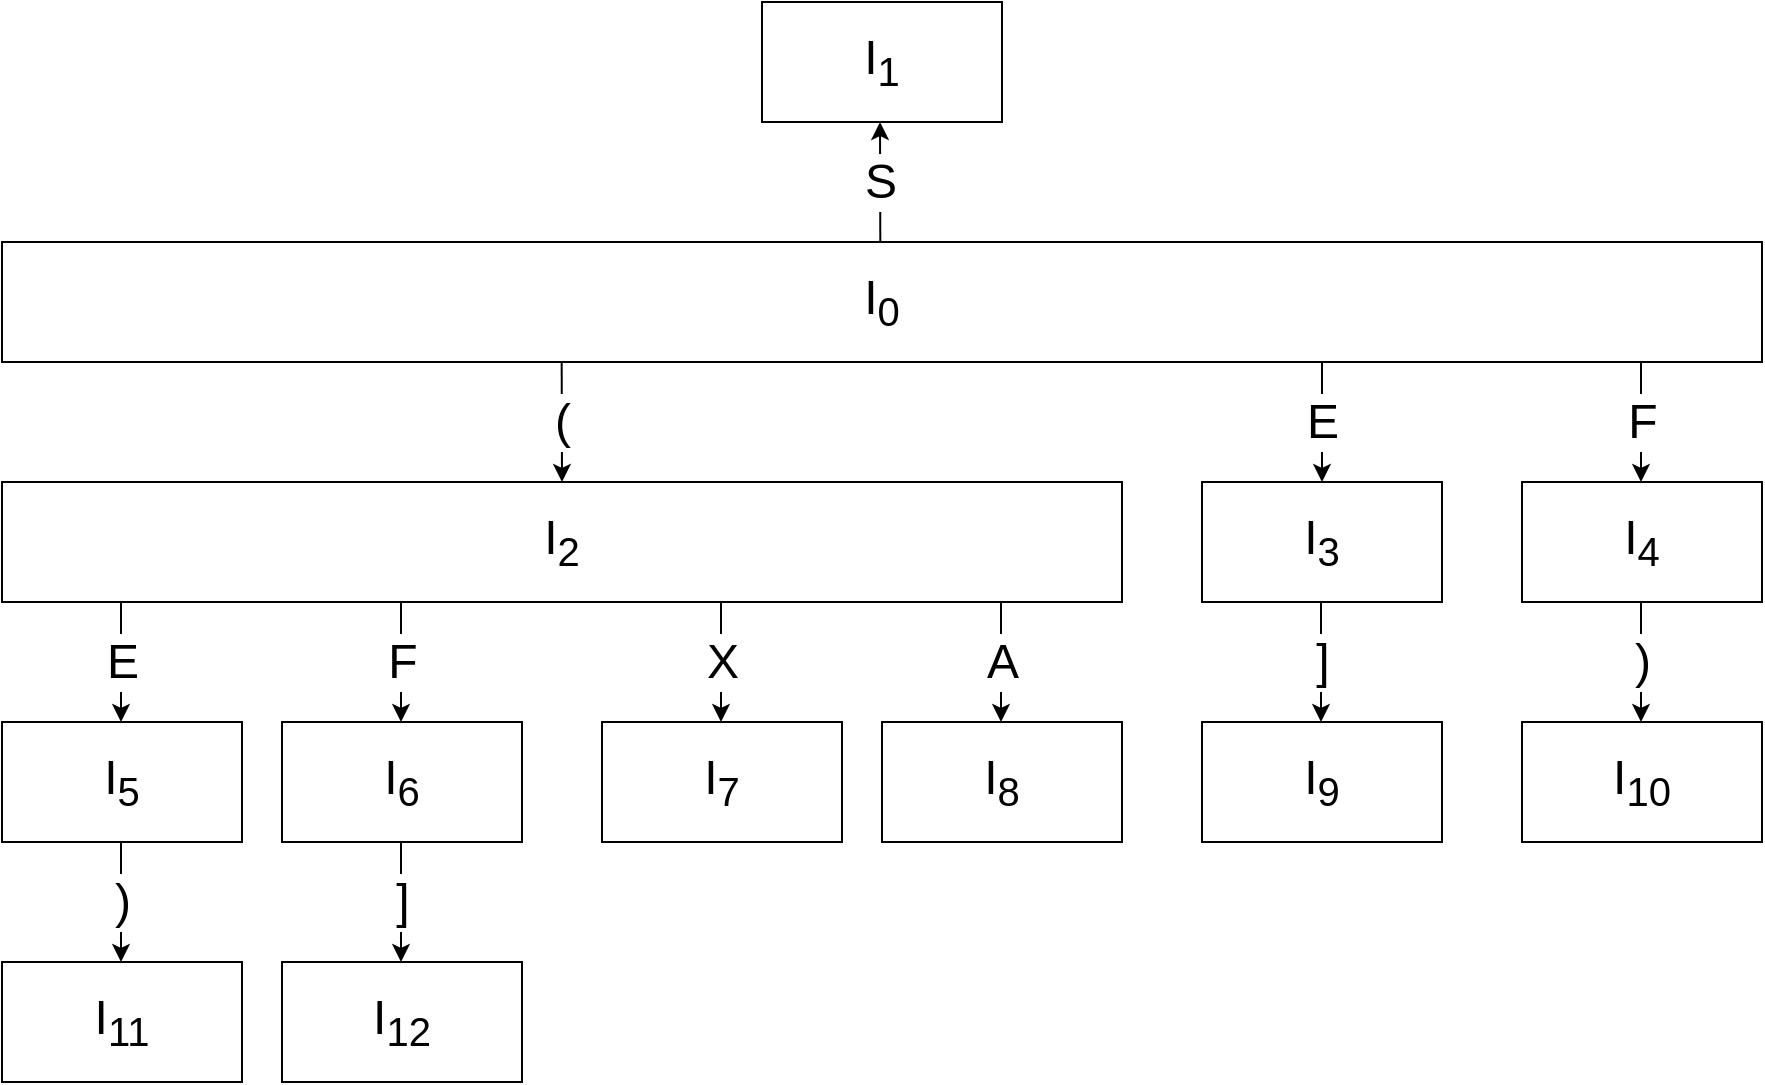 <mxfile version="13.6.5">
    <diagram id="3gw7-G4AOX5j9EEybRjn" name="ページ1">
        <mxGraphModel dx="1054" dy="617" grid="1" gridSize="10" guides="1" tooltips="1" connect="1" arrows="1" fold="1" page="1" pageScale="1" pageWidth="1169" pageHeight="827" math="0" shadow="0">
            <root>
                <mxCell id="0"/>
                <mxCell id="1" parent="0"/>
                <mxCell id="34" value="I&lt;sub&gt;1&lt;/sub&gt;" style="rounded=0;whiteSpace=wrap;html=1;fontSize=24;" vertex="1" parent="1">
                    <mxGeometry x="580" y="100" width="120" height="60" as="geometry"/>
                </mxCell>
                <mxCell id="35" value="I&lt;sub&gt;0&lt;/sub&gt;" style="rounded=0;whiteSpace=wrap;html=1;fontSize=24;" vertex="1" parent="1">
                    <mxGeometry x="200" y="220" width="880" height="60" as="geometry"/>
                </mxCell>
                <mxCell id="36" value="I&lt;sub&gt;4&lt;/sub&gt;" style="rounded=0;whiteSpace=wrap;html=1;fontSize=24;" vertex="1" parent="1">
                    <mxGeometry x="960" y="340" width="120" height="60" as="geometry"/>
                </mxCell>
                <mxCell id="37" value="I&lt;sub&gt;3&lt;/sub&gt;" style="rounded=0;whiteSpace=wrap;html=1;fontSize=24;" vertex="1" parent="1">
                    <mxGeometry x="800" y="340" width="120" height="60" as="geometry"/>
                </mxCell>
                <mxCell id="38" value="I&lt;sub&gt;9&lt;/sub&gt;" style="rounded=0;whiteSpace=wrap;html=1;fontSize=24;" vertex="1" parent="1">
                    <mxGeometry x="800" y="460" width="120" height="60" as="geometry"/>
                </mxCell>
                <mxCell id="39" value="I&lt;sub&gt;10&lt;/sub&gt;" style="rounded=0;whiteSpace=wrap;html=1;fontSize=24;" vertex="1" parent="1">
                    <mxGeometry x="960" y="460" width="120" height="60" as="geometry"/>
                </mxCell>
                <mxCell id="40" value="I&lt;sub&gt;2&lt;/sub&gt;" style="rounded=0;whiteSpace=wrap;html=1;fontSize=24;" vertex="1" parent="1">
                    <mxGeometry x="200" y="340" width="560" height="60" as="geometry"/>
                </mxCell>
                <mxCell id="41" value="I&lt;sub&gt;8&lt;/sub&gt;" style="rounded=0;whiteSpace=wrap;html=1;fontSize=24;" vertex="1" parent="1">
                    <mxGeometry x="640" y="460" width="120" height="60" as="geometry"/>
                </mxCell>
                <mxCell id="42" value="I&lt;sub&gt;5&lt;/sub&gt;" style="rounded=0;whiteSpace=wrap;html=1;fontSize=24;" vertex="1" parent="1">
                    <mxGeometry x="200" y="460" width="120" height="60" as="geometry"/>
                </mxCell>
                <mxCell id="43" value="I&lt;sub&gt;6&lt;/sub&gt;" style="rounded=0;whiteSpace=wrap;html=1;fontSize=24;" vertex="1" parent="1">
                    <mxGeometry x="340" y="460" width="120" height="60" as="geometry"/>
                </mxCell>
                <mxCell id="44" value="I&lt;sub&gt;7&lt;/sub&gt;" style="rounded=0;whiteSpace=wrap;html=1;fontSize=24;" vertex="1" parent="1">
                    <mxGeometry x="500" y="460" width="120" height="60" as="geometry"/>
                </mxCell>
                <mxCell id="45" value="I&lt;sub&gt;12&lt;/sub&gt;" style="rounded=0;whiteSpace=wrap;html=1;fontSize=24;" vertex="1" parent="1">
                    <mxGeometry x="340" y="580" width="120" height="60" as="geometry"/>
                </mxCell>
                <mxCell id="46" value="I&lt;sub&gt;11&lt;/sub&gt;" style="rounded=0;whiteSpace=wrap;html=1;fontSize=24;" vertex="1" parent="1">
                    <mxGeometry x="200" y="580" width="120" height="60" as="geometry"/>
                </mxCell>
                <mxCell id="50" value="E" style="endArrow=classic;html=1;fontSize=24;entryX=0.5;entryY=0;entryDx=0;entryDy=0;exitX=0.75;exitY=1;exitDx=0;exitDy=0;" edge="1" parent="1" source="35" target="37">
                    <mxGeometry width="50" height="50" relative="1" as="geometry">
                        <mxPoint x="780" y="340" as="sourcePoint"/>
                        <mxPoint x="830" y="290" as="targetPoint"/>
                    </mxGeometry>
                </mxCell>
                <mxCell id="51" value="(" style="endArrow=classic;html=1;fontSize=24;entryX=0.5;entryY=0;entryDx=0;entryDy=0;exitX=0.318;exitY=1;exitDx=0;exitDy=0;exitPerimeter=0;" edge="1" parent="1" source="35" target="40">
                    <mxGeometry width="50" height="50" relative="1" as="geometry">
                        <mxPoint x="430" y="320" as="sourcePoint"/>
                        <mxPoint x="480" y="270" as="targetPoint"/>
                    </mxGeometry>
                </mxCell>
                <mxCell id="52" value="F" style="endArrow=classic;html=1;fontSize=24;entryX=0.5;entryY=0;entryDx=0;entryDy=0;exitX=0.75;exitY=1;exitDx=0;exitDy=0;" edge="1" parent="1">
                    <mxGeometry width="50" height="50" relative="1" as="geometry">
                        <mxPoint x="1019.5" y="280" as="sourcePoint"/>
                        <mxPoint x="1019.5" y="340" as="targetPoint"/>
                    </mxGeometry>
                </mxCell>
                <mxCell id="53" value="]" style="endArrow=classic;html=1;fontSize=24;entryX=0.5;entryY=0;entryDx=0;entryDy=0;exitX=0.75;exitY=1;exitDx=0;exitDy=0;" edge="1" parent="1">
                    <mxGeometry width="50" height="50" relative="1" as="geometry">
                        <mxPoint x="859.5" y="400" as="sourcePoint"/>
                        <mxPoint x="859.5" y="460" as="targetPoint"/>
                    </mxGeometry>
                </mxCell>
                <mxCell id="54" value=")" style="endArrow=classic;html=1;fontSize=24;entryX=0.5;entryY=0;entryDx=0;entryDy=0;exitX=0.75;exitY=1;exitDx=0;exitDy=0;" edge="1" parent="1">
                    <mxGeometry width="50" height="50" relative="1" as="geometry">
                        <mxPoint x="1019.5" y="400" as="sourcePoint"/>
                        <mxPoint x="1019.5" y="460" as="targetPoint"/>
                    </mxGeometry>
                </mxCell>
                <mxCell id="55" value="F" style="endArrow=classic;html=1;fontSize=24;entryX=0.5;entryY=0;entryDx=0;entryDy=0;exitX=0.75;exitY=1;exitDx=0;exitDy=0;" edge="1" parent="1">
                    <mxGeometry width="50" height="50" relative="1" as="geometry">
                        <mxPoint x="399.5" y="400" as="sourcePoint"/>
                        <mxPoint x="399.5" y="460" as="targetPoint"/>
                    </mxGeometry>
                </mxCell>
                <mxCell id="56" value="X" style="endArrow=classic;html=1;fontSize=24;entryX=0.5;entryY=0;entryDx=0;entryDy=0;exitX=0.75;exitY=1;exitDx=0;exitDy=0;" edge="1" parent="1">
                    <mxGeometry width="50" height="50" relative="1" as="geometry">
                        <mxPoint x="559.5" y="400" as="sourcePoint"/>
                        <mxPoint x="559.5" y="460" as="targetPoint"/>
                    </mxGeometry>
                </mxCell>
                <mxCell id="57" value="A" style="endArrow=classic;html=1;fontSize=24;entryX=0.5;entryY=0;entryDx=0;entryDy=0;exitX=0.75;exitY=1;exitDx=0;exitDy=0;" edge="1" parent="1">
                    <mxGeometry width="50" height="50" relative="1" as="geometry">
                        <mxPoint x="699.5" y="400" as="sourcePoint"/>
                        <mxPoint x="699.5" y="460" as="targetPoint"/>
                    </mxGeometry>
                </mxCell>
                <mxCell id="58" value="E" style="endArrow=classic;html=1;fontSize=24;entryX=0.5;entryY=0;entryDx=0;entryDy=0;exitX=0.75;exitY=1;exitDx=0;exitDy=0;" edge="1" parent="1">
                    <mxGeometry width="50" height="50" relative="1" as="geometry">
                        <mxPoint x="259.5" y="400" as="sourcePoint"/>
                        <mxPoint x="259.5" y="460" as="targetPoint"/>
                    </mxGeometry>
                </mxCell>
                <mxCell id="59" value=")" style="endArrow=classic;html=1;fontSize=24;entryX=0.5;entryY=0;entryDx=0;entryDy=0;exitX=0.75;exitY=1;exitDx=0;exitDy=0;" edge="1" parent="1">
                    <mxGeometry width="50" height="50" relative="1" as="geometry">
                        <mxPoint x="259.5" y="520" as="sourcePoint"/>
                        <mxPoint x="259.5" y="580" as="targetPoint"/>
                    </mxGeometry>
                </mxCell>
                <mxCell id="60" value="]" style="endArrow=classic;html=1;fontSize=24;entryX=0.5;entryY=0;entryDx=0;entryDy=0;exitX=0.75;exitY=1;exitDx=0;exitDy=0;" edge="1" parent="1">
                    <mxGeometry width="50" height="50" relative="1" as="geometry">
                        <mxPoint x="399.5" y="520" as="sourcePoint"/>
                        <mxPoint x="399.5" y="580" as="targetPoint"/>
                    </mxGeometry>
                </mxCell>
                <mxCell id="64" value="S" style="endArrow=classic;html=1;fontSize=24;entryX=0.5;entryY=1;entryDx=0;entryDy=0;exitX=0.786;exitY=0;exitDx=0;exitDy=0;exitPerimeter=0;" edge="1" parent="1">
                    <mxGeometry width="50" height="50" relative="1" as="geometry">
                        <mxPoint x="639.16" y="220" as="sourcePoint"/>
                        <mxPoint x="639" y="160" as="targetPoint"/>
                    </mxGeometry>
                </mxCell>
            </root>
        </mxGraphModel>
    </diagram>
</mxfile>
